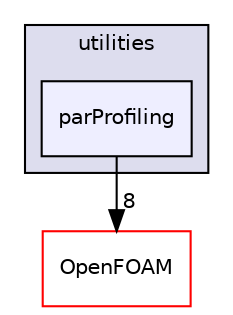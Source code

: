 digraph "src/functionObjects/utilities/parProfiling" {
  bgcolor=transparent;
  compound=true
  node [ fontsize="10", fontname="Helvetica"];
  edge [ labelfontsize="10", labelfontname="Helvetica"];
  subgraph clusterdir_f7452075bcc4ab0cc3fc3ac03be416ce {
    graph [ bgcolor="#ddddee", pencolor="black", label="utilities" fontname="Helvetica", fontsize="10", URL="dir_f7452075bcc4ab0cc3fc3ac03be416ce.html"]
  dir_69b3af18d3b2d7688e278e485b2de34a [shape=box, label="parProfiling", style="filled", fillcolor="#eeeeff", pencolor="black", URL="dir_69b3af18d3b2d7688e278e485b2de34a.html"];
  }
  dir_c5473ff19b20e6ec4dfe5c310b3778a8 [shape=box label="OpenFOAM" color="red" URL="dir_c5473ff19b20e6ec4dfe5c310b3778a8.html"];
  dir_69b3af18d3b2d7688e278e485b2de34a->dir_c5473ff19b20e6ec4dfe5c310b3778a8 [headlabel="8", labeldistance=1.5 headhref="dir_001370_002151.html"];
}
